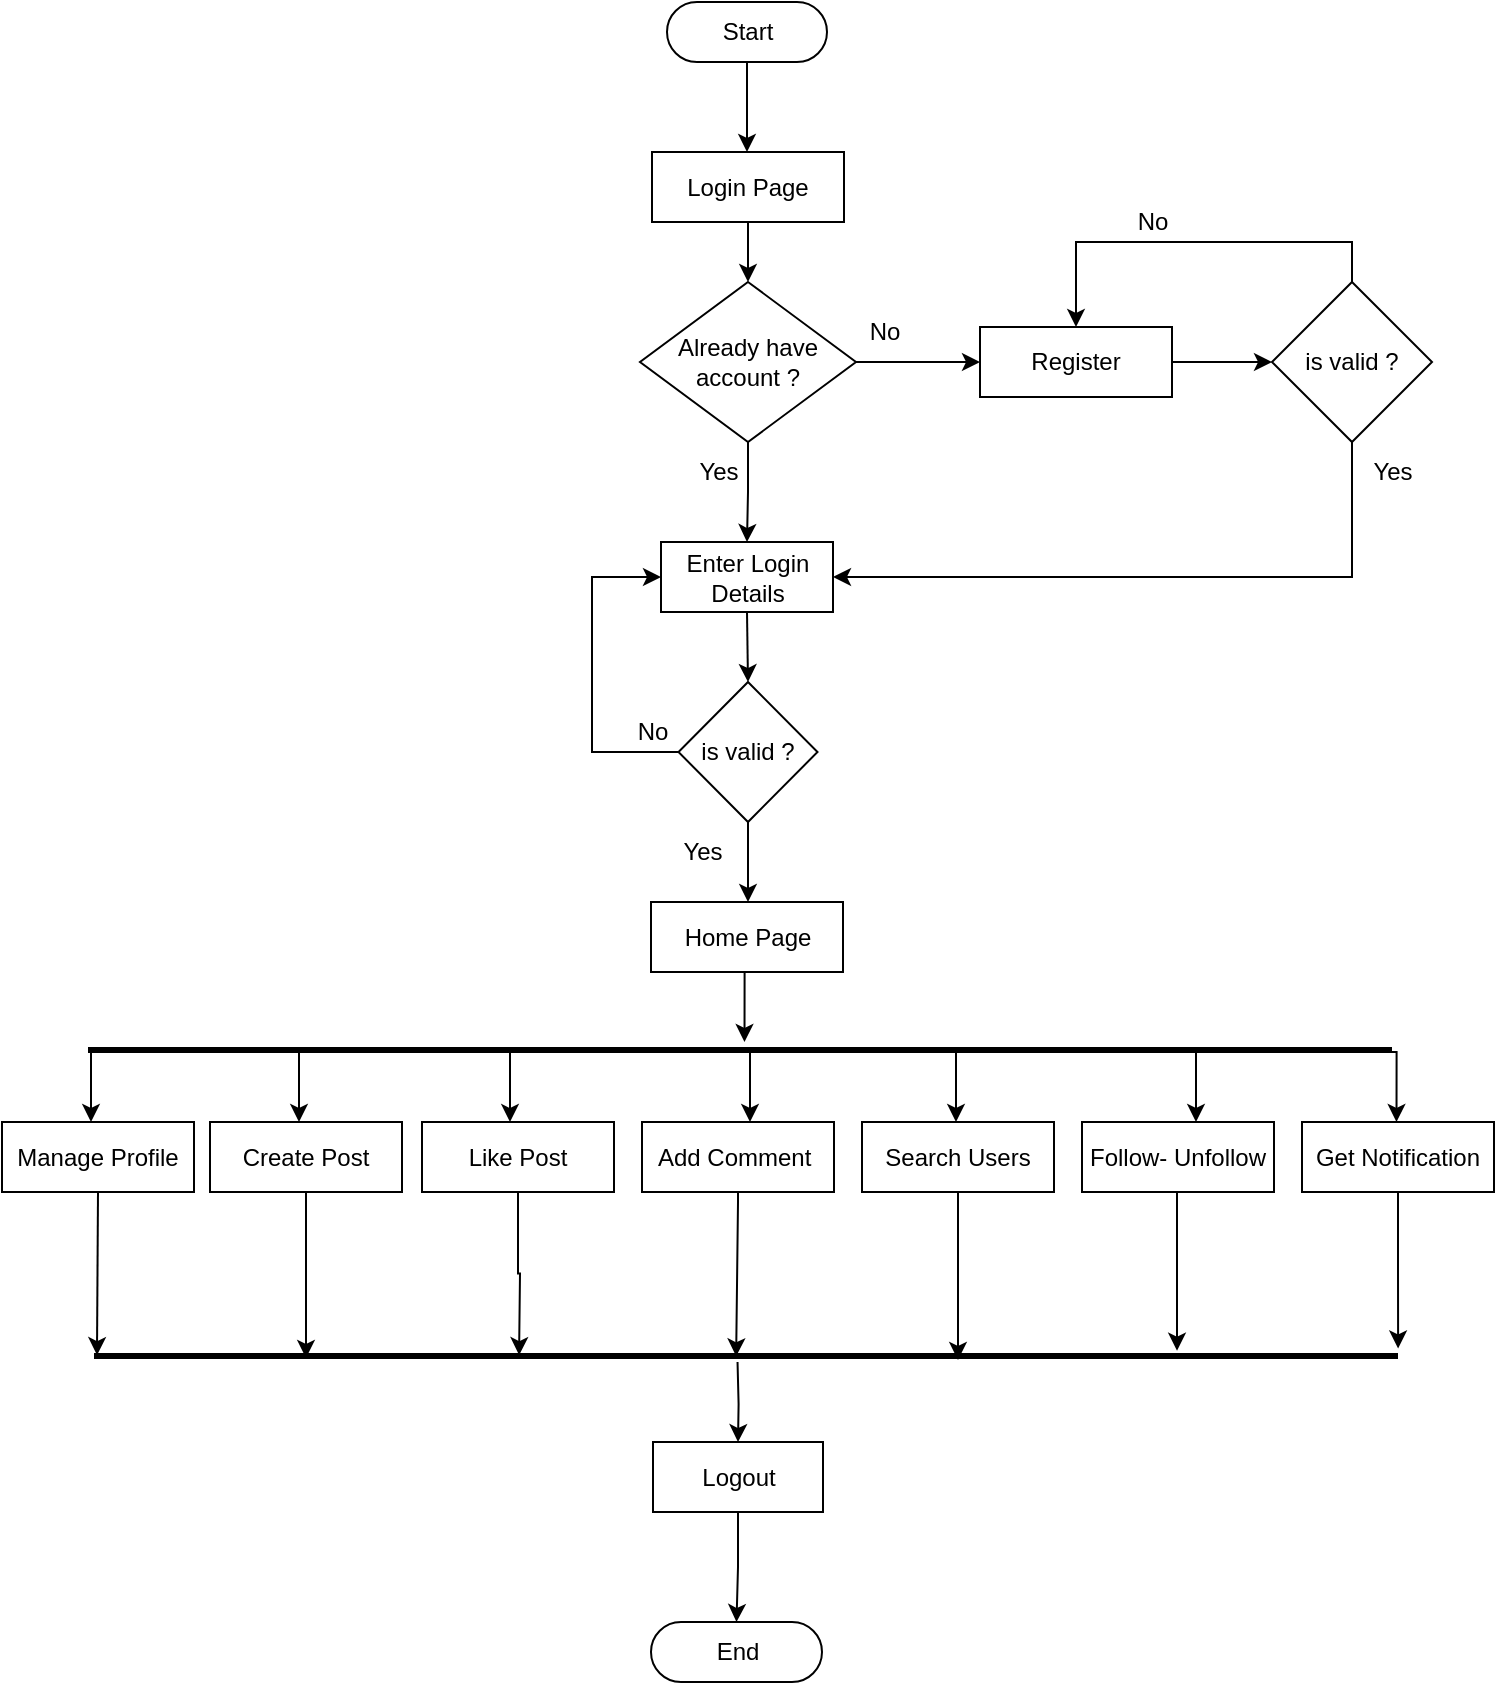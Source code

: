 <mxfile version="21.1.2" type="device">
  <diagram name="Page-1" id="pbiPndR9xVuMzV0dKFEz">
    <mxGraphModel dx="1737" dy="1023" grid="1" gridSize="10" guides="1" tooltips="1" connect="1" arrows="1" fold="1" page="1" pageScale="1" pageWidth="827" pageHeight="1169" math="0" shadow="0">
      <root>
        <mxCell id="0" />
        <mxCell id="1" parent="0" />
        <mxCell id="GhE1R9NZsXZZcDQX46Fv-4" value="" style="edgeStyle=orthogonalEdgeStyle;rounded=0;orthogonalLoop=1;jettySize=auto;html=1;" parent="1" target="GhE1R9NZsXZZcDQX46Fv-3" edge="1">
          <mxGeometry relative="1" as="geometry">
            <mxPoint x="517.5" y="250" as="sourcePoint" />
          </mxGeometry>
        </mxCell>
        <mxCell id="GhE1R9NZsXZZcDQX46Fv-12" value="" style="edgeStyle=orthogonalEdgeStyle;rounded=0;orthogonalLoop=1;jettySize=auto;html=1;" parent="1" source="GhE1R9NZsXZZcDQX46Fv-3" target="GhE1R9NZsXZZcDQX46Fv-11" edge="1">
          <mxGeometry relative="1" as="geometry" />
        </mxCell>
        <mxCell id="GhE1R9NZsXZZcDQX46Fv-3" value="Login Page" style="whiteSpace=wrap;html=1;" parent="1" vertex="1">
          <mxGeometry x="470" y="295" width="96" height="35" as="geometry" />
        </mxCell>
        <mxCell id="3-SMVyxV-tBj2758c-xK-8" style="edgeStyle=orthogonalEdgeStyle;rounded=0;orthogonalLoop=1;jettySize=auto;html=1;entryX=0;entryY=0.5;entryDx=0;entryDy=0;" edge="1" parent="1" source="GhE1R9NZsXZZcDQX46Fv-11" target="3-SMVyxV-tBj2758c-xK-9">
          <mxGeometry relative="1" as="geometry">
            <mxPoint x="640" y="400" as="targetPoint" />
          </mxGeometry>
        </mxCell>
        <mxCell id="3-SMVyxV-tBj2758c-xK-20" style="edgeStyle=orthogonalEdgeStyle;rounded=0;orthogonalLoop=1;jettySize=auto;html=1;entryX=0.5;entryY=0;entryDx=0;entryDy=0;" edge="1" parent="1" source="GhE1R9NZsXZZcDQX46Fv-11" target="3-SMVyxV-tBj2758c-xK-18">
          <mxGeometry relative="1" as="geometry" />
        </mxCell>
        <mxCell id="GhE1R9NZsXZZcDQX46Fv-11" value="Already have account ?" style="rhombus;whiteSpace=wrap;html=1;" parent="1" vertex="1">
          <mxGeometry x="464" y="360" width="108" height="80" as="geometry" />
        </mxCell>
        <mxCell id="GhE1R9NZsXZZcDQX46Fv-20" value="Yes" style="text;html=1;align=center;verticalAlign=middle;resizable=0;points=[];autosize=1;strokeColor=none;fillColor=none;" parent="1" vertex="1">
          <mxGeometry x="483.25" y="440" width="40" height="30" as="geometry" />
        </mxCell>
        <mxCell id="GhE1R9NZsXZZcDQX46Fv-22" value="No" style="text;html=1;align=center;verticalAlign=middle;resizable=0;points=[];autosize=1;strokeColor=none;fillColor=none;" parent="1" vertex="1">
          <mxGeometry x="566" y="370" width="40" height="30" as="geometry" />
        </mxCell>
        <mxCell id="3-SMVyxV-tBj2758c-xK-42" style="edgeStyle=orthogonalEdgeStyle;rounded=0;orthogonalLoop=1;jettySize=auto;html=1;exitX=0.5;exitY=1;exitDx=0;exitDy=0;entryX=0.022;entryY=0.657;entryDx=0;entryDy=0;entryPerimeter=0;" edge="1" parent="1" source="GhE1R9NZsXZZcDQX46Fv-28">
          <mxGeometry relative="1" as="geometry">
            <mxPoint x="192.49" y="896.57" as="targetPoint" />
          </mxGeometry>
        </mxCell>
        <mxCell id="GhE1R9NZsXZZcDQX46Fv-28" value="Manage Profile" style="whiteSpace=wrap;html=1;" parent="1" vertex="1">
          <mxGeometry x="145" y="780" width="96" height="35" as="geometry" />
        </mxCell>
        <mxCell id="3-SMVyxV-tBj2758c-xK-43" style="edgeStyle=orthogonalEdgeStyle;rounded=0;orthogonalLoop=1;jettySize=auto;html=1;" edge="1" parent="1">
          <mxGeometry relative="1" as="geometry">
            <mxPoint x="297" y="813" as="sourcePoint" />
            <mxPoint x="297" y="898" as="targetPoint" />
          </mxGeometry>
        </mxCell>
        <mxCell id="GhE1R9NZsXZZcDQX46Fv-29" value="Create Post" style="whiteSpace=wrap;html=1;" parent="1" vertex="1">
          <mxGeometry x="249" y="780" width="96" height="35" as="geometry" />
        </mxCell>
        <mxCell id="3-SMVyxV-tBj2758c-xK-45" style="edgeStyle=orthogonalEdgeStyle;rounded=0;orthogonalLoop=1;jettySize=auto;html=1;entryX=0.337;entryY=0.657;entryDx=0;entryDy=0;entryPerimeter=0;" edge="1" parent="1" source="GhE1R9NZsXZZcDQX46Fv-30">
          <mxGeometry relative="1" as="geometry">
            <mxPoint x="403.54" y="896.57" as="targetPoint" />
          </mxGeometry>
        </mxCell>
        <mxCell id="GhE1R9NZsXZZcDQX46Fv-30" value="Like Post" style="whiteSpace=wrap;html=1;" parent="1" vertex="1">
          <mxGeometry x="355" y="780" width="96" height="35" as="geometry" />
        </mxCell>
        <mxCell id="3-SMVyxV-tBj2758c-xK-46" style="edgeStyle=orthogonalEdgeStyle;rounded=0;orthogonalLoop=1;jettySize=auto;html=1;entryX=0.499;entryY=0.213;entryDx=0;entryDy=0;entryPerimeter=0;exitX=0.5;exitY=1;exitDx=0;exitDy=0;" edge="1" parent="1" source="GhE1R9NZsXZZcDQX46Fv-31">
          <mxGeometry relative="1" as="geometry">
            <mxPoint x="513" y="820" as="sourcePoint" />
            <mxPoint x="512.08" y="897.13" as="targetPoint" />
            <Array as="points">
              <mxPoint x="513" y="820" />
              <mxPoint x="512" y="820" />
            </Array>
          </mxGeometry>
        </mxCell>
        <mxCell id="GhE1R9NZsXZZcDQX46Fv-31" value="Add Comment&amp;nbsp;" style="whiteSpace=wrap;html=1;" parent="1" vertex="1">
          <mxGeometry x="465" y="780" width="96" height="35" as="geometry" />
        </mxCell>
        <mxCell id="3-SMVyxV-tBj2758c-xK-47" style="edgeStyle=orthogonalEdgeStyle;rounded=0;orthogonalLoop=1;jettySize=auto;html=1;" edge="1" parent="1">
          <mxGeometry relative="1" as="geometry">
            <mxPoint x="626" y="814" as="sourcePoint" />
            <mxPoint x="623" y="899" as="targetPoint" />
            <Array as="points">
              <mxPoint x="623" y="814" />
            </Array>
          </mxGeometry>
        </mxCell>
        <mxCell id="GhE1R9NZsXZZcDQX46Fv-32" value="Search Users" style="whiteSpace=wrap;html=1;" parent="1" vertex="1">
          <mxGeometry x="575" y="780" width="96" height="35" as="geometry" />
        </mxCell>
        <mxCell id="3-SMVyxV-tBj2758c-xK-48" style="edgeStyle=orthogonalEdgeStyle;rounded=0;orthogonalLoop=1;jettySize=auto;html=1;entryX=0.828;entryY=0.435;entryDx=0;entryDy=0;entryPerimeter=0;" edge="1" parent="1" source="GhE1R9NZsXZZcDQX46Fv-33">
          <mxGeometry relative="1" as="geometry">
            <mxPoint x="732.51" y="894.35" as="targetPoint" />
          </mxGeometry>
        </mxCell>
        <mxCell id="GhE1R9NZsXZZcDQX46Fv-33" value="Follow- Unfollow" style="whiteSpace=wrap;html=1;" parent="1" vertex="1">
          <mxGeometry x="685" y="780" width="96" height="35" as="geometry" />
        </mxCell>
        <mxCell id="GhE1R9NZsXZZcDQX46Fv-34" style="edgeStyle=orthogonalEdgeStyle;rounded=0;orthogonalLoop=1;jettySize=auto;html=1;exitX=0;exitY=0.5;exitDx=0;exitDy=0;exitPerimeter=0;" parent="1" edge="1">
          <mxGeometry relative="1" as="geometry">
            <mxPoint x="189.5" y="780" as="targetPoint" />
            <mxPoint x="196.5" y="745" as="sourcePoint" />
          </mxGeometry>
        </mxCell>
        <mxCell id="GhE1R9NZsXZZcDQX46Fv-35" style="edgeStyle=orthogonalEdgeStyle;rounded=0;orthogonalLoop=1;jettySize=auto;html=1;exitX=0;exitY=0.5;exitDx=0;exitDy=0;exitPerimeter=0;" parent="1" edge="1">
          <mxGeometry relative="1" as="geometry">
            <mxPoint x="293.5" y="780" as="targetPoint" />
            <mxPoint x="300.5" y="745" as="sourcePoint" />
          </mxGeometry>
        </mxCell>
        <mxCell id="GhE1R9NZsXZZcDQX46Fv-36" style="edgeStyle=orthogonalEdgeStyle;rounded=0;orthogonalLoop=1;jettySize=auto;html=1;exitX=0;exitY=0.5;exitDx=0;exitDy=0;exitPerimeter=0;" parent="1" edge="1">
          <mxGeometry relative="1" as="geometry">
            <mxPoint x="399" y="780" as="targetPoint" />
            <mxPoint x="406" y="745" as="sourcePoint" />
          </mxGeometry>
        </mxCell>
        <mxCell id="GhE1R9NZsXZZcDQX46Fv-37" style="edgeStyle=orthogonalEdgeStyle;rounded=0;orthogonalLoop=1;jettySize=auto;html=1;exitX=0;exitY=0.5;exitDx=0;exitDy=0;exitPerimeter=0;" parent="1" edge="1">
          <mxGeometry relative="1" as="geometry">
            <mxPoint x="519" y="780" as="targetPoint" />
            <mxPoint x="526" y="745" as="sourcePoint" />
          </mxGeometry>
        </mxCell>
        <mxCell id="GhE1R9NZsXZZcDQX46Fv-38" style="edgeStyle=orthogonalEdgeStyle;rounded=0;orthogonalLoop=1;jettySize=auto;html=1;exitX=0;exitY=0.5;exitDx=0;exitDy=0;exitPerimeter=0;" parent="1" edge="1">
          <mxGeometry relative="1" as="geometry">
            <mxPoint x="622" y="780" as="targetPoint" />
            <mxPoint x="629" y="745" as="sourcePoint" />
          </mxGeometry>
        </mxCell>
        <mxCell id="GhE1R9NZsXZZcDQX46Fv-39" style="edgeStyle=orthogonalEdgeStyle;rounded=0;orthogonalLoop=1;jettySize=auto;html=1;" parent="1" edge="1">
          <mxGeometry relative="1" as="geometry">
            <mxPoint x="742" y="780" as="targetPoint" />
            <mxPoint x="737.5" y="745" as="sourcePoint" />
          </mxGeometry>
        </mxCell>
        <mxCell id="3-SMVyxV-tBj2758c-xK-49" style="edgeStyle=orthogonalEdgeStyle;rounded=0;orthogonalLoop=1;jettySize=auto;html=1;entryX=0.993;entryY=0.321;entryDx=0;entryDy=0;entryPerimeter=0;" edge="1" parent="1" source="3-SMVyxV-tBj2758c-xK-3">
          <mxGeometry relative="1" as="geometry">
            <mxPoint x="843.06" y="893.21" as="targetPoint" />
          </mxGeometry>
        </mxCell>
        <mxCell id="3-SMVyxV-tBj2758c-xK-3" value="Get Notification" style="whiteSpace=wrap;html=1;" vertex="1" parent="1">
          <mxGeometry x="795" y="780" width="96" height="35" as="geometry" />
        </mxCell>
        <mxCell id="3-SMVyxV-tBj2758c-xK-10" style="edgeStyle=orthogonalEdgeStyle;rounded=0;orthogonalLoop=1;jettySize=auto;html=1;exitX=1;exitY=0.5;exitDx=0;exitDy=0;" edge="1" parent="1" source="3-SMVyxV-tBj2758c-xK-9">
          <mxGeometry relative="1" as="geometry">
            <mxPoint x="780" y="400" as="targetPoint" />
          </mxGeometry>
        </mxCell>
        <mxCell id="3-SMVyxV-tBj2758c-xK-9" value="Register" style="whiteSpace=wrap;html=1;" vertex="1" parent="1">
          <mxGeometry x="634" y="382.5" width="96" height="35" as="geometry" />
        </mxCell>
        <mxCell id="3-SMVyxV-tBj2758c-xK-13" style="edgeStyle=orthogonalEdgeStyle;rounded=0;orthogonalLoop=1;jettySize=auto;html=1;exitX=0.5;exitY=1;exitDx=0;exitDy=0;entryX=1;entryY=0.5;entryDx=0;entryDy=0;" edge="1" parent="1" source="3-SMVyxV-tBj2758c-xK-11" target="3-SMVyxV-tBj2758c-xK-18">
          <mxGeometry relative="1" as="geometry">
            <mxPoint x="820" y="500" as="targetPoint" />
          </mxGeometry>
        </mxCell>
        <mxCell id="3-SMVyxV-tBj2758c-xK-16" style="edgeStyle=orthogonalEdgeStyle;rounded=0;orthogonalLoop=1;jettySize=auto;html=1;exitX=0.5;exitY=0;exitDx=0;exitDy=0;entryX=0.5;entryY=0;entryDx=0;entryDy=0;" edge="1" parent="1" source="3-SMVyxV-tBj2758c-xK-11" target="3-SMVyxV-tBj2758c-xK-9">
          <mxGeometry relative="1" as="geometry" />
        </mxCell>
        <mxCell id="3-SMVyxV-tBj2758c-xK-11" value="is valid ?" style="rhombus;whiteSpace=wrap;html=1;" vertex="1" parent="1">
          <mxGeometry x="780" y="360" width="80" height="80" as="geometry" />
        </mxCell>
        <mxCell id="3-SMVyxV-tBj2758c-xK-15" value="Yes&lt;br&gt;" style="text;html=1;align=center;verticalAlign=middle;resizable=0;points=[];autosize=1;strokeColor=none;fillColor=none;" vertex="1" parent="1">
          <mxGeometry x="820" y="440" width="40" height="30" as="geometry" />
        </mxCell>
        <mxCell id="3-SMVyxV-tBj2758c-xK-17" value="No" style="text;html=1;align=center;verticalAlign=middle;resizable=0;points=[];autosize=1;strokeColor=none;fillColor=none;" vertex="1" parent="1">
          <mxGeometry x="700" y="315" width="40" height="30" as="geometry" />
        </mxCell>
        <mxCell id="3-SMVyxV-tBj2758c-xK-21" style="edgeStyle=orthogonalEdgeStyle;rounded=0;orthogonalLoop=1;jettySize=auto;html=1;exitX=0.5;exitY=1;exitDx=0;exitDy=0;" edge="1" parent="1" source="3-SMVyxV-tBj2758c-xK-18">
          <mxGeometry relative="1" as="geometry">
            <mxPoint x="518" y="560" as="targetPoint" />
          </mxGeometry>
        </mxCell>
        <mxCell id="3-SMVyxV-tBj2758c-xK-18" value="Enter Login Details" style="whiteSpace=wrap;html=1;" vertex="1" parent="1">
          <mxGeometry x="474.5" y="490" width="86" height="35" as="geometry" />
        </mxCell>
        <mxCell id="3-SMVyxV-tBj2758c-xK-26" style="edgeStyle=orthogonalEdgeStyle;rounded=0;orthogonalLoop=1;jettySize=auto;html=1;exitX=0;exitY=0.5;exitDx=0;exitDy=0;entryX=0;entryY=0.5;entryDx=0;entryDy=0;" edge="1" parent="1" source="3-SMVyxV-tBj2758c-xK-22" target="3-SMVyxV-tBj2758c-xK-18">
          <mxGeometry relative="1" as="geometry">
            <Array as="points">
              <mxPoint x="440" y="595" />
              <mxPoint x="440" y="508" />
            </Array>
          </mxGeometry>
        </mxCell>
        <mxCell id="3-SMVyxV-tBj2758c-xK-29" style="edgeStyle=orthogonalEdgeStyle;rounded=0;orthogonalLoop=1;jettySize=auto;html=1;exitX=0.5;exitY=1;exitDx=0;exitDy=0;" edge="1" parent="1" source="3-SMVyxV-tBj2758c-xK-22">
          <mxGeometry relative="1" as="geometry">
            <mxPoint x="518" y="670" as="targetPoint" />
          </mxGeometry>
        </mxCell>
        <mxCell id="3-SMVyxV-tBj2758c-xK-22" value="is valid ?" style="rhombus;whiteSpace=wrap;html=1;" vertex="1" parent="1">
          <mxGeometry x="483.25" y="560" width="69.5" height="70" as="geometry" />
        </mxCell>
        <mxCell id="3-SMVyxV-tBj2758c-xK-25" value="Yes" style="text;html=1;align=center;verticalAlign=middle;resizable=0;points=[];autosize=1;strokeColor=none;fillColor=none;" vertex="1" parent="1">
          <mxGeometry x="474.5" y="630" width="40" height="30" as="geometry" />
        </mxCell>
        <mxCell id="3-SMVyxV-tBj2758c-xK-27" value="No" style="text;html=1;align=center;verticalAlign=middle;resizable=0;points=[];autosize=1;strokeColor=none;fillColor=none;" vertex="1" parent="1">
          <mxGeometry x="450" y="570" width="40" height="30" as="geometry" />
        </mxCell>
        <mxCell id="3-SMVyxV-tBj2758c-xK-30" value="Home Page" style="whiteSpace=wrap;html=1;" vertex="1" parent="1">
          <mxGeometry x="469.5" y="670" width="96" height="35" as="geometry" />
        </mxCell>
        <mxCell id="3-SMVyxV-tBj2758c-xK-34" value="End" style="html=1;dashed=0;whiteSpace=wrap;shape=mxgraph.dfd.start" vertex="1" parent="1">
          <mxGeometry x="469.5" y="1030" width="85.5" height="30" as="geometry" />
        </mxCell>
        <mxCell id="3-SMVyxV-tBj2758c-xK-59" value="" style="edgeStyle=orthogonalEdgeStyle;rounded=0;orthogonalLoop=1;jettySize=auto;html=1;" edge="1" parent="1" target="3-SMVyxV-tBj2758c-xK-56">
          <mxGeometry relative="1" as="geometry">
            <mxPoint x="512.765" y="900" as="sourcePoint" />
          </mxGeometry>
        </mxCell>
        <mxCell id="3-SMVyxV-tBj2758c-xK-55" style="edgeStyle=orthogonalEdgeStyle;rounded=0;orthogonalLoop=1;jettySize=auto;html=1;exitX=0;exitY=0.5;exitDx=0;exitDy=0;exitPerimeter=0;" edge="1" parent="1">
          <mxGeometry relative="1" as="geometry">
            <mxPoint x="516.25" y="740" as="targetPoint" />
            <mxPoint x="523.25" y="705" as="sourcePoint" />
          </mxGeometry>
        </mxCell>
        <mxCell id="3-SMVyxV-tBj2758c-xK-60" value="" style="edgeStyle=orthogonalEdgeStyle;rounded=0;orthogonalLoop=1;jettySize=auto;html=1;" edge="1" parent="1" source="3-SMVyxV-tBj2758c-xK-56" target="3-SMVyxV-tBj2758c-xK-34">
          <mxGeometry relative="1" as="geometry" />
        </mxCell>
        <mxCell id="3-SMVyxV-tBj2758c-xK-56" value="Logout" style="whiteSpace=wrap;html=1;" vertex="1" parent="1">
          <mxGeometry x="470.5" y="940" width="85" height="35" as="geometry" />
        </mxCell>
        <mxCell id="3-SMVyxV-tBj2758c-xK-61" value="Start" style="html=1;dashed=0;whiteSpace=wrap;shape=mxgraph.dfd.start" vertex="1" parent="1">
          <mxGeometry x="477.5" y="220" width="80" height="30" as="geometry" />
        </mxCell>
        <mxCell id="3-SMVyxV-tBj2758c-xK-62" style="edgeStyle=orthogonalEdgeStyle;rounded=0;orthogonalLoop=1;jettySize=auto;html=1;" edge="1" parent="1">
          <mxGeometry relative="1" as="geometry">
            <mxPoint x="842.25" y="780" as="targetPoint" />
            <mxPoint x="837.75" y="745" as="sourcePoint" />
          </mxGeometry>
        </mxCell>
        <mxCell id="3-SMVyxV-tBj2758c-xK-65" value="" style="endArrow=none;startArrow=none;endFill=0;startFill=0;endSize=8;html=1;verticalAlign=bottom;labelBackgroundColor=none;strokeWidth=3;rounded=0;" edge="1" parent="1">
          <mxGeometry width="160" relative="1" as="geometry">
            <mxPoint x="188" y="744" as="sourcePoint" />
            <mxPoint x="840" y="744" as="targetPoint" />
          </mxGeometry>
        </mxCell>
        <mxCell id="3-SMVyxV-tBj2758c-xK-66" value="" style="endArrow=none;startArrow=none;endFill=0;startFill=0;endSize=8;html=1;verticalAlign=bottom;labelBackgroundColor=none;strokeWidth=3;rounded=0;" edge="1" parent="1">
          <mxGeometry width="160" relative="1" as="geometry">
            <mxPoint x="191" y="897" as="sourcePoint" />
            <mxPoint x="843" y="897" as="targetPoint" />
          </mxGeometry>
        </mxCell>
      </root>
    </mxGraphModel>
  </diagram>
</mxfile>
